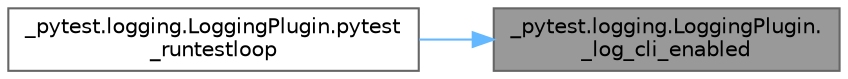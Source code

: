 digraph "_pytest.logging.LoggingPlugin._log_cli_enabled"
{
 // LATEX_PDF_SIZE
  bgcolor="transparent";
  edge [fontname=Helvetica,fontsize=10,labelfontname=Helvetica,labelfontsize=10];
  node [fontname=Helvetica,fontsize=10,shape=box,height=0.2,width=0.4];
  rankdir="RL";
  Node1 [id="Node000001",label="_pytest.logging.LoggingPlugin.\l_log_cli_enabled",height=0.2,width=0.4,color="gray40", fillcolor="grey60", style="filled", fontcolor="black",tooltip=" "];
  Node1 -> Node2 [id="edge1_Node000001_Node000002",dir="back",color="steelblue1",style="solid",tooltip=" "];
  Node2 [id="Node000002",label="_pytest.logging.LoggingPlugin.pytest\l_runtestloop",height=0.2,width=0.4,color="grey40", fillcolor="white", style="filled",URL="$class__pytest_1_1logging_1_1_logging_plugin.html#a94cf9ae88b02b6b39d88caefd5273c0b",tooltip=" "];
}
